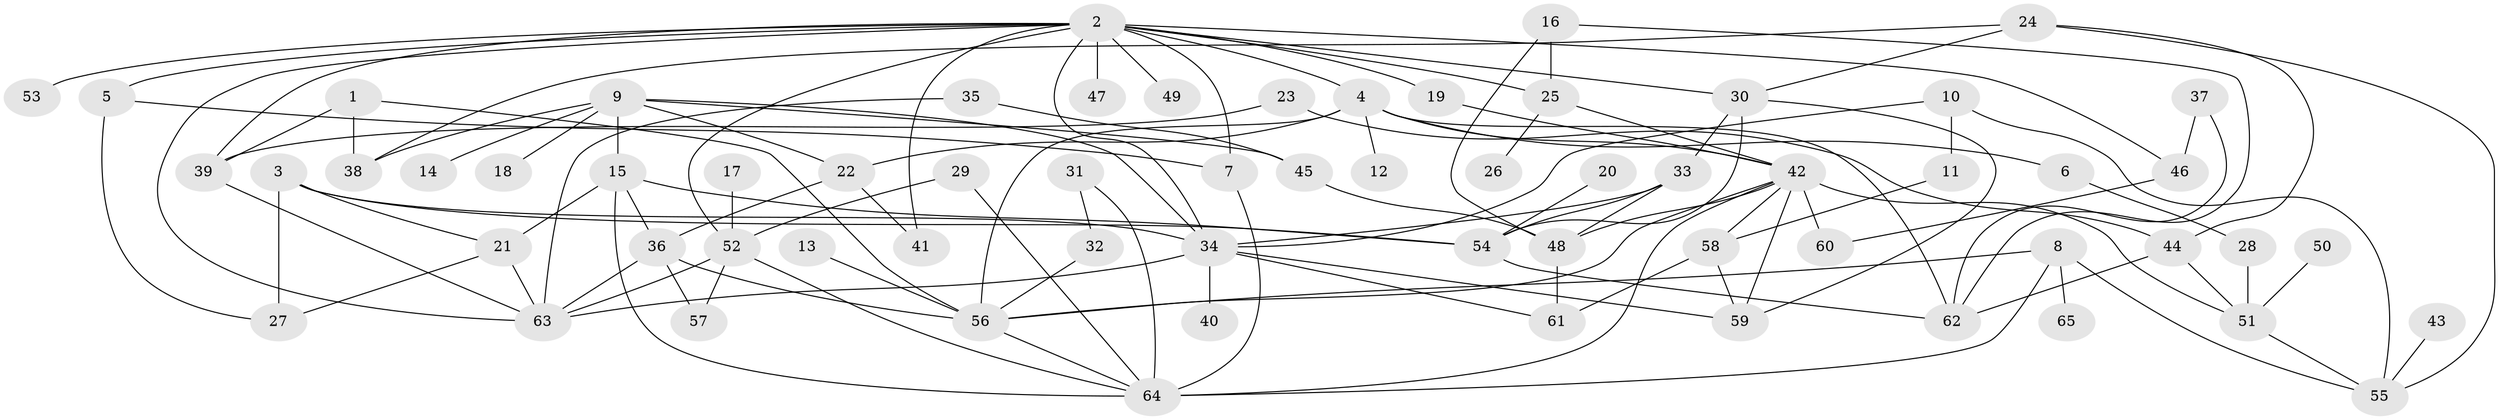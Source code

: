 // original degree distribution, {6: 0.046153846153846156, 9: 0.007692307692307693, 7: 0.023076923076923078, 4: 0.15384615384615385, 3: 0.2153846153846154, 5: 0.05384615384615385, 2: 0.27692307692307694, 1: 0.2230769230769231}
// Generated by graph-tools (version 1.1) at 2025/25/03/09/25 03:25:27]
// undirected, 65 vertices, 116 edges
graph export_dot {
graph [start="1"]
  node [color=gray90,style=filled];
  1;
  2;
  3;
  4;
  5;
  6;
  7;
  8;
  9;
  10;
  11;
  12;
  13;
  14;
  15;
  16;
  17;
  18;
  19;
  20;
  21;
  22;
  23;
  24;
  25;
  26;
  27;
  28;
  29;
  30;
  31;
  32;
  33;
  34;
  35;
  36;
  37;
  38;
  39;
  40;
  41;
  42;
  43;
  44;
  45;
  46;
  47;
  48;
  49;
  50;
  51;
  52;
  53;
  54;
  55;
  56;
  57;
  58;
  59;
  60;
  61;
  62;
  63;
  64;
  65;
  1 -- 38 [weight=1.0];
  1 -- 39 [weight=1.0];
  1 -- 56 [weight=1.0];
  2 -- 4 [weight=1.0];
  2 -- 5 [weight=1.0];
  2 -- 7 [weight=1.0];
  2 -- 19 [weight=1.0];
  2 -- 25 [weight=1.0];
  2 -- 30 [weight=1.0];
  2 -- 34 [weight=1.0];
  2 -- 39 [weight=1.0];
  2 -- 41 [weight=1.0];
  2 -- 46 [weight=1.0];
  2 -- 47 [weight=1.0];
  2 -- 49 [weight=1.0];
  2 -- 52 [weight=1.0];
  2 -- 53 [weight=1.0];
  2 -- 63 [weight=1.0];
  3 -- 21 [weight=1.0];
  3 -- 27 [weight=1.0];
  3 -- 34 [weight=1.0];
  3 -- 54 [weight=1.0];
  4 -- 6 [weight=1.0];
  4 -- 12 [weight=1.0];
  4 -- 22 [weight=1.0];
  4 -- 42 [weight=1.0];
  4 -- 56 [weight=1.0];
  4 -- 62 [weight=1.0];
  5 -- 7 [weight=1.0];
  5 -- 27 [weight=1.0];
  6 -- 28 [weight=1.0];
  7 -- 64 [weight=1.0];
  8 -- 55 [weight=1.0];
  8 -- 56 [weight=1.0];
  8 -- 64 [weight=2.0];
  8 -- 65 [weight=1.0];
  9 -- 14 [weight=1.0];
  9 -- 15 [weight=1.0];
  9 -- 18 [weight=1.0];
  9 -- 22 [weight=1.0];
  9 -- 34 [weight=1.0];
  9 -- 38 [weight=1.0];
  9 -- 45 [weight=1.0];
  10 -- 11 [weight=1.0];
  10 -- 34 [weight=1.0];
  10 -- 55 [weight=1.0];
  11 -- 58 [weight=1.0];
  13 -- 56 [weight=1.0];
  15 -- 21 [weight=2.0];
  15 -- 36 [weight=1.0];
  15 -- 54 [weight=1.0];
  15 -- 64 [weight=1.0];
  16 -- 25 [weight=1.0];
  16 -- 48 [weight=1.0];
  16 -- 62 [weight=1.0];
  17 -- 52 [weight=1.0];
  19 -- 42 [weight=1.0];
  20 -- 54 [weight=1.0];
  21 -- 27 [weight=1.0];
  21 -- 63 [weight=1.0];
  22 -- 36 [weight=1.0];
  22 -- 41 [weight=1.0];
  23 -- 39 [weight=1.0];
  23 -- 44 [weight=1.0];
  24 -- 30 [weight=1.0];
  24 -- 38 [weight=1.0];
  24 -- 44 [weight=1.0];
  24 -- 55 [weight=1.0];
  25 -- 26 [weight=1.0];
  25 -- 42 [weight=1.0];
  28 -- 51 [weight=1.0];
  29 -- 52 [weight=1.0];
  29 -- 64 [weight=1.0];
  30 -- 33 [weight=1.0];
  30 -- 54 [weight=1.0];
  30 -- 59 [weight=1.0];
  31 -- 32 [weight=1.0];
  31 -- 64 [weight=1.0];
  32 -- 56 [weight=1.0];
  33 -- 34 [weight=1.0];
  33 -- 48 [weight=1.0];
  33 -- 54 [weight=1.0];
  34 -- 40 [weight=1.0];
  34 -- 59 [weight=1.0];
  34 -- 61 [weight=1.0];
  34 -- 63 [weight=1.0];
  35 -- 45 [weight=1.0];
  35 -- 63 [weight=1.0];
  36 -- 56 [weight=1.0];
  36 -- 57 [weight=1.0];
  36 -- 63 [weight=1.0];
  37 -- 46 [weight=1.0];
  37 -- 62 [weight=1.0];
  39 -- 63 [weight=1.0];
  42 -- 48 [weight=1.0];
  42 -- 51 [weight=1.0];
  42 -- 56 [weight=1.0];
  42 -- 58 [weight=1.0];
  42 -- 59 [weight=1.0];
  42 -- 60 [weight=1.0];
  42 -- 64 [weight=1.0];
  43 -- 55 [weight=1.0];
  44 -- 51 [weight=1.0];
  44 -- 62 [weight=1.0];
  45 -- 48 [weight=1.0];
  46 -- 60 [weight=1.0];
  48 -- 61 [weight=1.0];
  50 -- 51 [weight=1.0];
  51 -- 55 [weight=1.0];
  52 -- 57 [weight=1.0];
  52 -- 63 [weight=1.0];
  52 -- 64 [weight=1.0];
  54 -- 62 [weight=1.0];
  56 -- 64 [weight=1.0];
  58 -- 59 [weight=1.0];
  58 -- 61 [weight=1.0];
}
